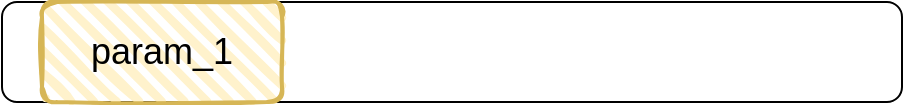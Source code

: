 <mxfile version="28.2.7">
  <diagram name="第 1 页" id="bellSP-NZAF3xLZcuKNK">
    <mxGraphModel dx="1418" dy="794" grid="1" gridSize="10" guides="1" tooltips="1" connect="1" arrows="1" fold="1" page="1" pageScale="1" pageWidth="827" pageHeight="1169" math="0" shadow="0">
      <root>
        <mxCell id="0" />
        <mxCell id="1" parent="0" />
        <mxCell id="ZnsVAsq8M4SEHds0zJie-1" value="" style="rounded=1;whiteSpace=wrap;html=1;" vertex="1" parent="1">
          <mxGeometry x="150" y="260" width="450" height="50" as="geometry" />
        </mxCell>
        <mxCell id="ZnsVAsq8M4SEHds0zJie-2" value="&lt;font style=&quot;font-size: 18px;&quot;&gt;param_1&lt;/font&gt;" style="rounded=1;whiteSpace=wrap;html=1;strokeWidth=2;fillWeight=4;hachureGap=8;hachureAngle=45;fillColor=#fff2cc;sketch=1;strokeColor=#d6b656;" vertex="1" parent="1">
          <mxGeometry x="170" y="260" width="120" height="50" as="geometry" />
        </mxCell>
      </root>
    </mxGraphModel>
  </diagram>
</mxfile>
